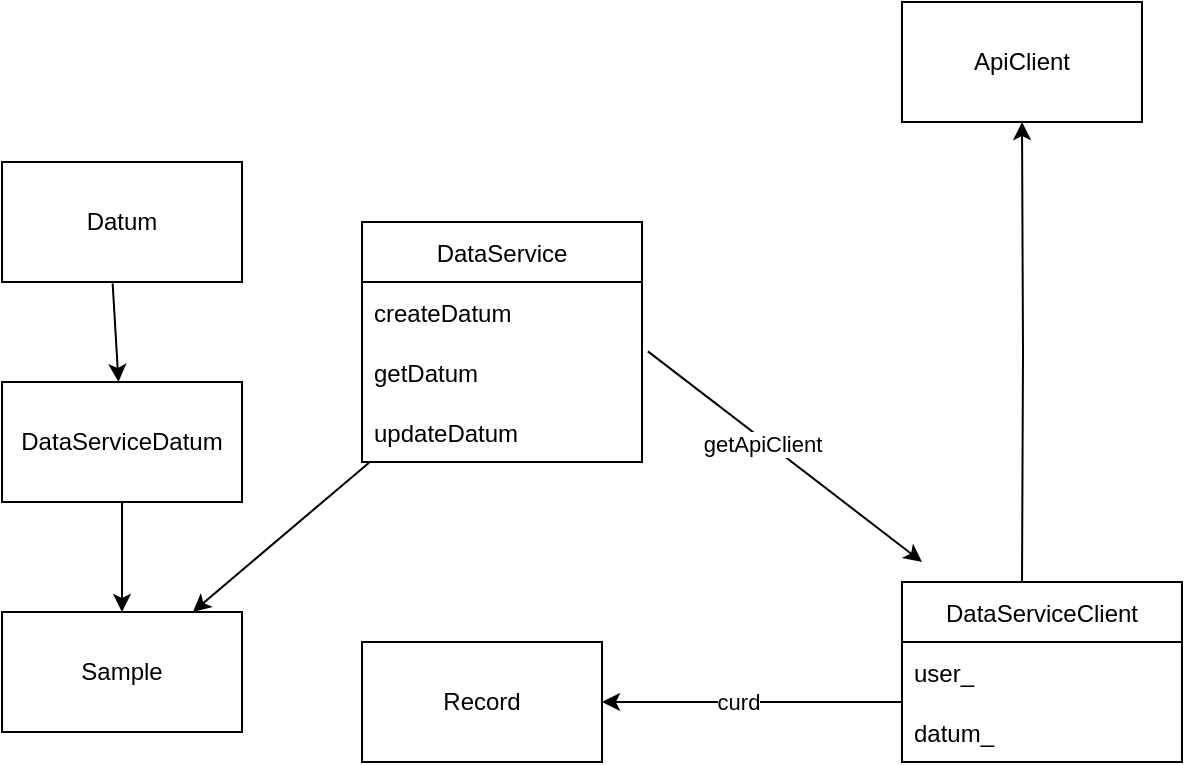 <mxfile version="18.1.3" type="github">
  <diagram id="bE1adfYTG8pLx8P0WP5n" name="Page-1">
    <mxGraphModel dx="1333" dy="800" grid="1" gridSize="10" guides="1" tooltips="1" connect="1" arrows="1" fold="1" page="1" pageScale="1" pageWidth="827" pageHeight="1169" math="0" shadow="0">
      <root>
        <mxCell id="0" />
        <mxCell id="1" parent="0" />
        <mxCell id="hVMqdTgnP-cyFyTbnV0o-1" value="ApiClient&lt;br&gt;" style="rounded=0;whiteSpace=wrap;html=1;" vertex="1" parent="1">
          <mxGeometry x="510" y="120" width="120" height="60" as="geometry" />
        </mxCell>
        <mxCell id="hVMqdTgnP-cyFyTbnV0o-4" style="edgeStyle=orthogonalEdgeStyle;rounded=0;orthogonalLoop=1;jettySize=auto;html=1;entryX=0.5;entryY=1;entryDx=0;entryDy=0;" edge="1" parent="1" target="hVMqdTgnP-cyFyTbnV0o-1">
          <mxGeometry relative="1" as="geometry">
            <mxPoint x="570" y="410.0" as="sourcePoint" />
          </mxGeometry>
        </mxCell>
        <mxCell id="hVMqdTgnP-cyFyTbnV0o-5" value="Record" style="rounded=0;whiteSpace=wrap;html=1;" vertex="1" parent="1">
          <mxGeometry x="240" y="440" width="120" height="60" as="geometry" />
        </mxCell>
        <mxCell id="hVMqdTgnP-cyFyTbnV0o-10" value="" style="endArrow=classic;html=1;rounded=0;exitX=0;exitY=0.6;exitDx=0;exitDy=0;entryX=1;entryY=0.5;entryDx=0;entryDy=0;exitPerimeter=0;" edge="1" parent="1" target="hVMqdTgnP-cyFyTbnV0o-5">
          <mxGeometry width="50" height="50" relative="1" as="geometry">
            <mxPoint x="510" y="470.0" as="sourcePoint" />
            <mxPoint x="370" y="440" as="targetPoint" />
            <Array as="points">
              <mxPoint x="410" y="470" />
            </Array>
          </mxGeometry>
        </mxCell>
        <mxCell id="hVMqdTgnP-cyFyTbnV0o-11" value="curd" style="edgeLabel;html=1;align=center;verticalAlign=middle;resizable=0;points=[];" vertex="1" connectable="0" parent="hVMqdTgnP-cyFyTbnV0o-10">
          <mxGeometry x="0.102" relative="1" as="geometry">
            <mxPoint as="offset" />
          </mxGeometry>
        </mxCell>
        <mxCell id="hVMqdTgnP-cyFyTbnV0o-12" value="DataServiceClient" style="swimlane;fontStyle=0;childLayout=stackLayout;horizontal=1;startSize=30;horizontalStack=0;resizeParent=1;resizeParentMax=0;resizeLast=0;collapsible=1;marginBottom=0;" vertex="1" parent="1">
          <mxGeometry x="510" y="410" width="140" height="90" as="geometry" />
        </mxCell>
        <mxCell id="hVMqdTgnP-cyFyTbnV0o-14" value="user_" style="text;strokeColor=none;fillColor=none;align=left;verticalAlign=middle;spacingLeft=4;spacingRight=4;overflow=hidden;points=[[0,0.5],[1,0.5]];portConstraint=eastwest;rotatable=0;" vertex="1" parent="hVMqdTgnP-cyFyTbnV0o-12">
          <mxGeometry y="30" width="140" height="30" as="geometry" />
        </mxCell>
        <mxCell id="hVMqdTgnP-cyFyTbnV0o-15" value="datum_" style="text;strokeColor=none;fillColor=none;align=left;verticalAlign=middle;spacingLeft=4;spacingRight=4;overflow=hidden;points=[[0,0.5],[1,0.5]];portConstraint=eastwest;rotatable=0;" vertex="1" parent="hVMqdTgnP-cyFyTbnV0o-12">
          <mxGeometry y="60" width="140" height="30" as="geometry" />
        </mxCell>
        <mxCell id="hVMqdTgnP-cyFyTbnV0o-18" value="" style="endArrow=classic;html=1;rounded=0;exitX=1.021;exitY=0.156;exitDx=0;exitDy=0;exitPerimeter=0;" edge="1" parent="1" source="hVMqdTgnP-cyFyTbnV0o-24">
          <mxGeometry width="50" height="50" relative="1" as="geometry">
            <mxPoint x="400" y="327.5" as="sourcePoint" />
            <mxPoint x="520" y="400" as="targetPoint" />
          </mxGeometry>
        </mxCell>
        <mxCell id="hVMqdTgnP-cyFyTbnV0o-19" value="&lt;div style=&quot;color: rgb(212, 212, 212); background-color: rgb(30, 30, 30); font-family: &amp;quot;Droid Sans Mono&amp;quot;, &amp;quot;monospace&amp;quot;, monospace; font-size: 22px; line-height: 30px;&quot;&gt;&lt;br&gt;&lt;/div&gt;" style="edgeLabel;html=1;align=center;verticalAlign=middle;resizable=0;points=[];" vertex="1" connectable="0" parent="hVMqdTgnP-cyFyTbnV0o-18">
          <mxGeometry x="-0.186" y="3" relative="1" as="geometry">
            <mxPoint as="offset" />
          </mxGeometry>
        </mxCell>
        <mxCell id="hVMqdTgnP-cyFyTbnV0o-20" value="getApiClient" style="edgeLabel;html=1;align=center;verticalAlign=middle;resizable=0;points=[];" vertex="1" connectable="0" parent="hVMqdTgnP-cyFyTbnV0o-18">
          <mxGeometry x="-0.151" y="-2" relative="1" as="geometry">
            <mxPoint as="offset" />
          </mxGeometry>
        </mxCell>
        <mxCell id="hVMqdTgnP-cyFyTbnV0o-22" value="DataService" style="swimlane;fontStyle=0;childLayout=stackLayout;horizontal=1;startSize=30;horizontalStack=0;resizeParent=1;resizeParentMax=0;resizeLast=0;collapsible=1;marginBottom=0;" vertex="1" parent="1">
          <mxGeometry x="240" y="230" width="140" height="120" as="geometry" />
        </mxCell>
        <mxCell id="hVMqdTgnP-cyFyTbnV0o-23" value="createDatum" style="text;strokeColor=none;fillColor=none;align=left;verticalAlign=middle;spacingLeft=4;spacingRight=4;overflow=hidden;points=[[0,0.5],[1,0.5]];portConstraint=eastwest;rotatable=0;" vertex="1" parent="hVMqdTgnP-cyFyTbnV0o-22">
          <mxGeometry y="30" width="140" height="30" as="geometry" />
        </mxCell>
        <mxCell id="hVMqdTgnP-cyFyTbnV0o-24" value="getDatum" style="text;strokeColor=none;fillColor=none;align=left;verticalAlign=middle;spacingLeft=4;spacingRight=4;overflow=hidden;points=[[0,0.5],[1,0.5]];portConstraint=eastwest;rotatable=0;" vertex="1" parent="hVMqdTgnP-cyFyTbnV0o-22">
          <mxGeometry y="60" width="140" height="30" as="geometry" />
        </mxCell>
        <mxCell id="hVMqdTgnP-cyFyTbnV0o-25" value="updateDatum" style="text;strokeColor=none;fillColor=none;align=left;verticalAlign=middle;spacingLeft=4;spacingRight=4;overflow=hidden;points=[[0,0.5],[1,0.5]];portConstraint=eastwest;rotatable=0;" vertex="1" parent="hVMqdTgnP-cyFyTbnV0o-22">
          <mxGeometry y="90" width="140" height="30" as="geometry" />
        </mxCell>
        <mxCell id="hVMqdTgnP-cyFyTbnV0o-26" value="Sample" style="rounded=0;whiteSpace=wrap;html=1;" vertex="1" parent="1">
          <mxGeometry x="60" y="425" width="120" height="60" as="geometry" />
        </mxCell>
        <mxCell id="hVMqdTgnP-cyFyTbnV0o-27" value="DataServiceDatum" style="rounded=0;whiteSpace=wrap;html=1;" vertex="1" parent="1">
          <mxGeometry x="60" y="310" width="120" height="60" as="geometry" />
        </mxCell>
        <mxCell id="hVMqdTgnP-cyFyTbnV0o-28" value="Datum" style="rounded=0;whiteSpace=wrap;html=1;" vertex="1" parent="1">
          <mxGeometry x="60" y="200" width="120" height="60" as="geometry" />
        </mxCell>
        <mxCell id="hVMqdTgnP-cyFyTbnV0o-29" value="" style="endArrow=classic;html=1;rounded=0;exitX=0.461;exitY=1.011;exitDx=0;exitDy=0;exitPerimeter=0;" edge="1" parent="1" source="hVMqdTgnP-cyFyTbnV0o-28" target="hVMqdTgnP-cyFyTbnV0o-27">
          <mxGeometry width="50" height="50" relative="1" as="geometry">
            <mxPoint x="310" y="510" as="sourcePoint" />
            <mxPoint x="360" y="460" as="targetPoint" />
          </mxGeometry>
        </mxCell>
        <mxCell id="hVMqdTgnP-cyFyTbnV0o-30" value="" style="endArrow=classic;html=1;rounded=0;" edge="1" parent="1" source="hVMqdTgnP-cyFyTbnV0o-27" target="hVMqdTgnP-cyFyTbnV0o-26">
          <mxGeometry width="50" height="50" relative="1" as="geometry">
            <mxPoint x="310" y="510" as="sourcePoint" />
            <mxPoint x="360" y="460" as="targetPoint" />
          </mxGeometry>
        </mxCell>
        <mxCell id="hVMqdTgnP-cyFyTbnV0o-31" value="" style="endArrow=classic;html=1;rounded=0;exitX=0.025;exitY=1.011;exitDx=0;exitDy=0;exitPerimeter=0;" edge="1" parent="1" source="hVMqdTgnP-cyFyTbnV0o-25" target="hVMqdTgnP-cyFyTbnV0o-26">
          <mxGeometry width="50" height="50" relative="1" as="geometry">
            <mxPoint x="310" y="510" as="sourcePoint" />
            <mxPoint x="360" y="460" as="targetPoint" />
          </mxGeometry>
        </mxCell>
      </root>
    </mxGraphModel>
  </diagram>
</mxfile>
